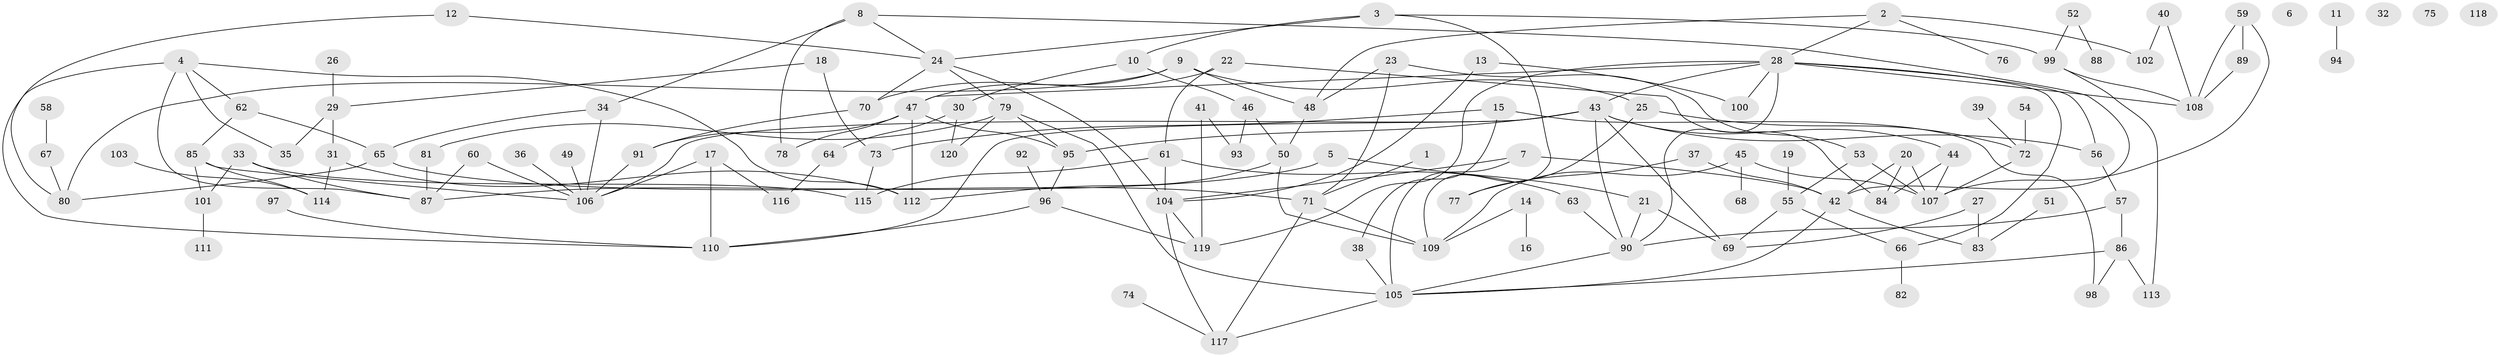 // coarse degree distribution, {1: 0.20238095238095238, 10: 0.023809523809523808, 4: 0.11904761904761904, 11: 0.011904761904761904, 2: 0.20238095238095238, 0: 0.047619047619047616, 3: 0.17857142857142858, 7: 0.07142857142857142, 5: 0.05952380952380952, 6: 0.07142857142857142, 8: 0.011904761904761904}
// Generated by graph-tools (version 1.1) at 2025/16/03/04/25 18:16:32]
// undirected, 120 vertices, 176 edges
graph export_dot {
graph [start="1"]
  node [color=gray90,style=filled];
  1;
  2;
  3;
  4;
  5;
  6;
  7;
  8;
  9;
  10;
  11;
  12;
  13;
  14;
  15;
  16;
  17;
  18;
  19;
  20;
  21;
  22;
  23;
  24;
  25;
  26;
  27;
  28;
  29;
  30;
  31;
  32;
  33;
  34;
  35;
  36;
  37;
  38;
  39;
  40;
  41;
  42;
  43;
  44;
  45;
  46;
  47;
  48;
  49;
  50;
  51;
  52;
  53;
  54;
  55;
  56;
  57;
  58;
  59;
  60;
  61;
  62;
  63;
  64;
  65;
  66;
  67;
  68;
  69;
  70;
  71;
  72;
  73;
  74;
  75;
  76;
  77;
  78;
  79;
  80;
  81;
  82;
  83;
  84;
  85;
  86;
  87;
  88;
  89;
  90;
  91;
  92;
  93;
  94;
  95;
  96;
  97;
  98;
  99;
  100;
  101;
  102;
  103;
  104;
  105;
  106;
  107;
  108;
  109;
  110;
  111;
  112;
  113;
  114;
  115;
  116;
  117;
  118;
  119;
  120;
  1 -- 71;
  2 -- 28;
  2 -- 48;
  2 -- 76;
  2 -- 102;
  3 -- 10;
  3 -- 24;
  3 -- 99;
  3 -- 109;
  4 -- 35;
  4 -- 62;
  4 -- 87;
  4 -- 110;
  4 -- 112;
  5 -- 21;
  5 -- 87;
  7 -- 42;
  7 -- 104;
  7 -- 105;
  8 -- 24;
  8 -- 34;
  8 -- 42;
  8 -- 78;
  9 -- 25;
  9 -- 47;
  9 -- 48;
  9 -- 80;
  10 -- 30;
  10 -- 46;
  11 -- 94;
  12 -- 24;
  12 -- 80;
  13 -- 100;
  13 -- 104;
  14 -- 16;
  14 -- 109;
  15 -- 38;
  15 -- 73;
  15 -- 98;
  17 -- 106;
  17 -- 110;
  17 -- 116;
  18 -- 29;
  18 -- 73;
  19 -- 55;
  20 -- 42;
  20 -- 84;
  20 -- 107;
  21 -- 69;
  21 -- 90;
  22 -- 61;
  22 -- 70;
  22 -- 84;
  23 -- 48;
  23 -- 53;
  23 -- 71;
  24 -- 70;
  24 -- 79;
  24 -- 104;
  25 -- 72;
  25 -- 77;
  26 -- 29;
  27 -- 69;
  27 -- 83;
  28 -- 43;
  28 -- 47;
  28 -- 56;
  28 -- 66;
  28 -- 90;
  28 -- 100;
  28 -- 108;
  28 -- 119;
  29 -- 31;
  29 -- 35;
  30 -- 64;
  30 -- 120;
  31 -- 112;
  31 -- 114;
  33 -- 87;
  33 -- 101;
  33 -- 115;
  34 -- 65;
  34 -- 106;
  36 -- 106;
  37 -- 42;
  37 -- 77;
  38 -- 105;
  39 -- 72;
  40 -- 102;
  40 -- 108;
  41 -- 93;
  41 -- 119;
  42 -- 83;
  42 -- 105;
  43 -- 44;
  43 -- 56;
  43 -- 69;
  43 -- 90;
  43 -- 95;
  43 -- 106;
  43 -- 110;
  44 -- 84;
  44 -- 107;
  45 -- 68;
  45 -- 107;
  45 -- 109;
  46 -- 50;
  46 -- 93;
  47 -- 78;
  47 -- 91;
  47 -- 95;
  47 -- 112;
  48 -- 50;
  49 -- 106;
  50 -- 109;
  50 -- 112;
  51 -- 83;
  52 -- 88;
  52 -- 99;
  53 -- 55;
  53 -- 107;
  54 -- 72;
  55 -- 66;
  55 -- 69;
  56 -- 57;
  57 -- 86;
  57 -- 90;
  58 -- 67;
  59 -- 89;
  59 -- 107;
  59 -- 108;
  60 -- 87;
  60 -- 106;
  61 -- 63;
  61 -- 104;
  61 -- 115;
  62 -- 65;
  62 -- 85;
  63 -- 90;
  64 -- 116;
  65 -- 71;
  65 -- 80;
  66 -- 82;
  67 -- 80;
  70 -- 91;
  71 -- 109;
  71 -- 117;
  72 -- 107;
  73 -- 115;
  74 -- 117;
  79 -- 81;
  79 -- 95;
  79 -- 105;
  79 -- 120;
  81 -- 87;
  85 -- 101;
  85 -- 106;
  85 -- 114;
  86 -- 98;
  86 -- 105;
  86 -- 113;
  89 -- 108;
  90 -- 105;
  91 -- 106;
  92 -- 96;
  95 -- 96;
  96 -- 110;
  96 -- 119;
  97 -- 110;
  99 -- 108;
  99 -- 113;
  101 -- 111;
  103 -- 114;
  104 -- 117;
  104 -- 119;
  105 -- 117;
}
